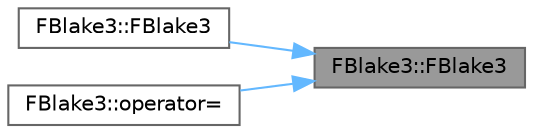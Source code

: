 digraph "FBlake3::FBlake3"
{
 // INTERACTIVE_SVG=YES
 // LATEX_PDF_SIZE
  bgcolor="transparent";
  edge [fontname=Helvetica,fontsize=10,labelfontname=Helvetica,labelfontsize=10];
  node [fontname=Helvetica,fontsize=10,shape=box,height=0.2,width=0.4];
  rankdir="RL";
  Node1 [id="Node000001",label="FBlake3::FBlake3",height=0.2,width=0.4,color="gray40", fillcolor="grey60", style="filled", fontcolor="black",tooltip=" "];
  Node1 -> Node2 [id="edge1_Node000001_Node000002",dir="back",color="steelblue1",style="solid",tooltip=" "];
  Node2 [id="Node000002",label="FBlake3::FBlake3",height=0.2,width=0.4,color="grey40", fillcolor="white", style="filled",URL="$df/d56/classFBlake3.html#ae8f8522ef32e944b99aabca991571853",tooltip=" "];
  Node1 -> Node3 [id="edge2_Node000001_Node000003",dir="back",color="steelblue1",style="solid",tooltip=" "];
  Node3 [id="Node000003",label="FBlake3::operator=",height=0.2,width=0.4,color="grey40", fillcolor="white", style="filled",URL="$df/d56/classFBlake3.html#afd182c8f871e963e9b56a926d8b38e2b",tooltip=" "];
}
